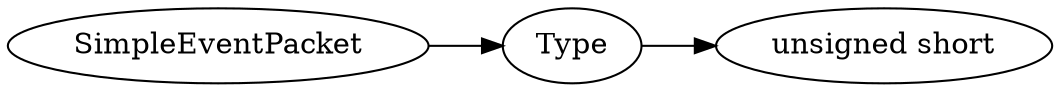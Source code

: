digraph "SimpleEventPacket" {
rankdir = LR
0
0 -> 1
1 -> 2

0 [label="SimpleEventPacket",comment="name: \"SimpleEventPacket\", typeName: \"\", id: 0, branchId: 64, recurseId: -1, attributes: 0, notes: \"\""];
1 [label="Type",comment="name: \"Type\", typeName: \"\", id: 1, branchId: 0, recurseId: -1, attributes: 0, notes: \"\""];
2 [label="unsigned short",comment="name: \"unsigned short\", typeName: \"\", id: 2, branchId: 0, recurseId: -1, attributes: 512, notes: \"\""];
{ rank = max;2}

}
